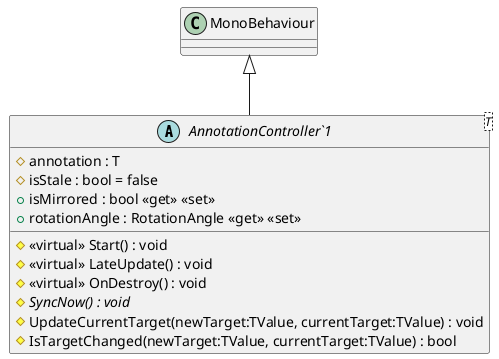 @startuml
abstract class "AnnotationController`1"<T> {
    # annotation : T
    # isStale : bool = false
    + isMirrored : bool <<get>> <<set>>
    + rotationAngle : RotationAngle <<get>> <<set>>
    # <<virtual>> Start() : void
    # <<virtual>> LateUpdate() : void
    # <<virtual>> OnDestroy() : void
    # {abstract} SyncNow() : void
    # UpdateCurrentTarget(newTarget:TValue, currentTarget:TValue) : void
    # IsTargetChanged(newTarget:TValue, currentTarget:TValue) : bool
}
MonoBehaviour <|-- "AnnotationController`1"
@enduml
